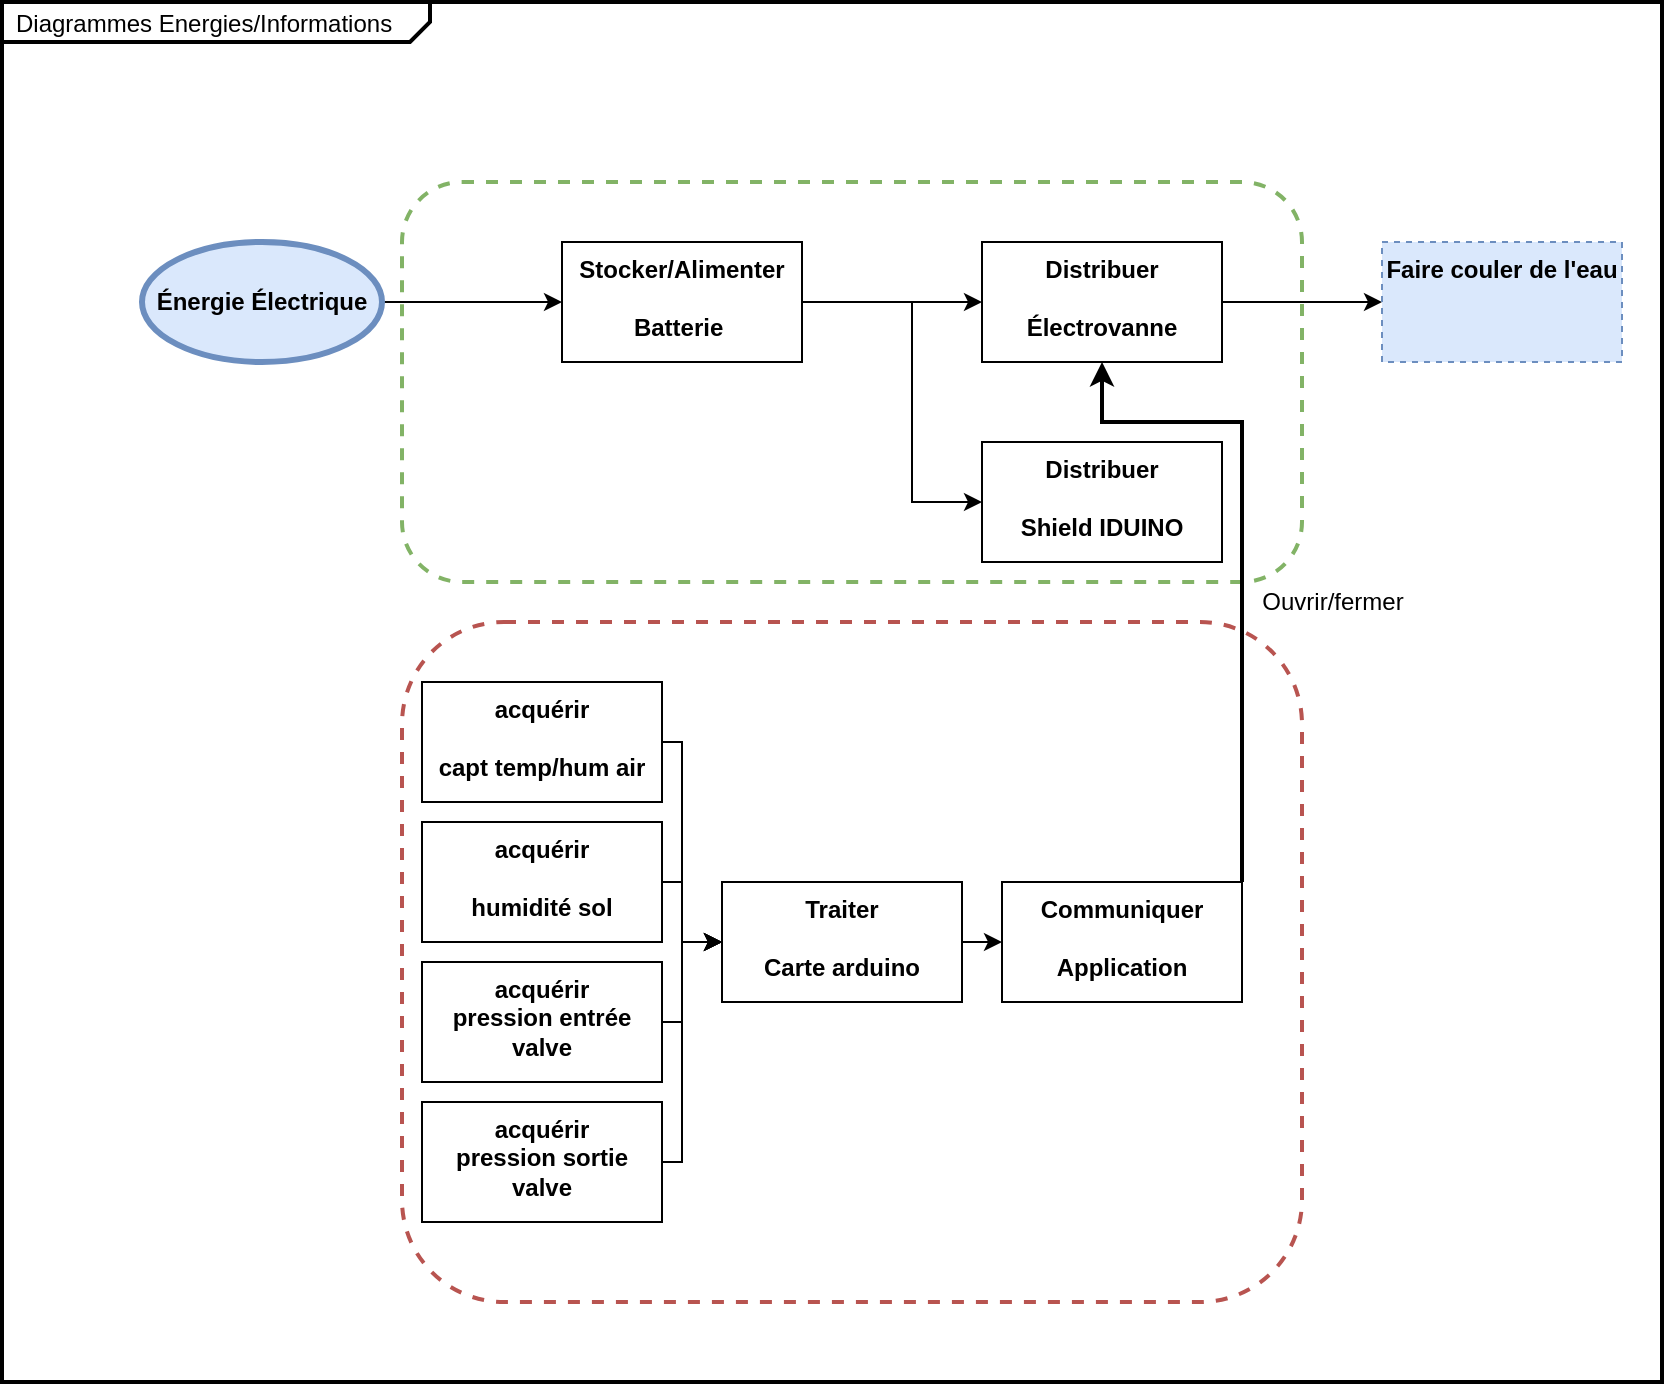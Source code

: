 <mxfile version="14.5.1" type="github">
  <diagram id="_HG9UhCbACeFY6xR2h-d" name="Page-1">
    <mxGraphModel dx="2249" dy="735" grid="1" gridSize="10" guides="1" tooltips="1" connect="1" arrows="1" fold="1" page="1" pageScale="1" pageWidth="827" pageHeight="1169" math="0" shadow="0">
      <root>
        <mxCell id="0" />
        <mxCell id="1" parent="0" />
        <mxCell id="1OpiZn_RMB7CZ_3JZA8x-75" value="&lt;p style=&quot;margin: 0px ; margin-top: 4px ; margin-left: 7px ; text-align: left&quot;&gt;Diagrammes Energies/Informations&lt;br&gt;&lt;/p&gt;" style="html=1;shape=mxgraph.sysml.package;overflow=fill;labelX=214;strokeWidth=2;align=center;fillColor=none;" parent="1" vertex="1">
          <mxGeometry x="-50" y="90" width="830" height="690" as="geometry" />
        </mxCell>
        <mxCell id="1OpiZn_RMB7CZ_3JZA8x-52" value="" style="shape=rect;rounded=1;html=1;whiteSpace=wrap;align=center;dashed=1;strokeWidth=2;strokeColor=#82b366;fillColor=none;" parent="1" vertex="1">
          <mxGeometry x="150" y="180" width="450" height="200" as="geometry" />
        </mxCell>
        <mxCell id="1OpiZn_RMB7CZ_3JZA8x-45" style="edgeStyle=orthogonalEdgeStyle;rounded=0;orthogonalLoop=1;jettySize=auto;html=1;" parent="1" source="1OpiZn_RMB7CZ_3JZA8x-43" target="1OpiZn_RMB7CZ_3JZA8x-44" edge="1">
          <mxGeometry relative="1" as="geometry" />
        </mxCell>
        <mxCell id="1OpiZn_RMB7CZ_3JZA8x-43" value="Énergie Électrique" style="shape=ellipse;html=1;strokeWidth=3;fontStyle=1;whiteSpace=wrap;align=center;perimeter=ellipsePerimeter;fillColor=#dae8fc;strokeColor=#6c8ebf;" parent="1" vertex="1">
          <mxGeometry x="20" y="210" width="120" height="60" as="geometry" />
        </mxCell>
        <mxCell id="1OpiZn_RMB7CZ_3JZA8x-46" style="edgeStyle=orthogonalEdgeStyle;rounded=0;orthogonalLoop=1;jettySize=auto;html=1;exitX=1;exitY=0.5;exitDx=0;exitDy=0;" parent="1" source="1OpiZn_RMB7CZ_3JZA8x-44" edge="1">
          <mxGeometry relative="1" as="geometry">
            <mxPoint x="440" y="240" as="targetPoint" />
          </mxGeometry>
        </mxCell>
        <mxCell id="1OpiZn_RMB7CZ_3JZA8x-44" value="Stocker/Alimenter&lt;br&gt;&lt;br&gt;Batterie&amp;nbsp;" style="shape=rect;html=1;verticalAlign=top;fontStyle=1;whiteSpace=wrap;align=center;" parent="1" vertex="1">
          <mxGeometry x="230" y="210" width="120" height="60" as="geometry" />
        </mxCell>
        <mxCell id="1OpiZn_RMB7CZ_3JZA8x-48" style="edgeStyle=orthogonalEdgeStyle;rounded=0;orthogonalLoop=1;jettySize=auto;html=1;entryX=0;entryY=0.5;entryDx=0;entryDy=0;" parent="1" source="1OpiZn_RMB7CZ_3JZA8x-47" target="1OpiZn_RMB7CZ_3JZA8x-49" edge="1">
          <mxGeometry relative="1" as="geometry">
            <mxPoint x="680" y="240" as="targetPoint" />
          </mxGeometry>
        </mxCell>
        <mxCell id="1OpiZn_RMB7CZ_3JZA8x-47" value="Distribuer&lt;br&gt;&lt;br&gt;Électrovanne" style="shape=rect;html=1;verticalAlign=top;fontStyle=1;whiteSpace=wrap;align=center;" parent="1" vertex="1">
          <mxGeometry x="440" y="210" width="120" height="60" as="geometry" />
        </mxCell>
        <mxCell id="1OpiZn_RMB7CZ_3JZA8x-49" value="Faire couler de l&#39;eau" style="shape=rect;html=1;verticalAlign=top;fontStyle=1;whiteSpace=wrap;align=center;dashed=1;fillColor=#dae8fc;strokeColor=#6c8ebf;" parent="1" vertex="1">
          <mxGeometry x="640" y="210" width="120" height="60" as="geometry" />
        </mxCell>
        <mxCell id="1OpiZn_RMB7CZ_3JZA8x-53" value="Distribuer&lt;br&gt;&lt;br&gt;Shield IDUINO" style="shape=rect;html=1;verticalAlign=top;fontStyle=1;whiteSpace=wrap;align=center;" parent="1" vertex="1">
          <mxGeometry x="440" y="310" width="120" height="60" as="geometry" />
        </mxCell>
        <mxCell id="1OpiZn_RMB7CZ_3JZA8x-54" style="edgeStyle=orthogonalEdgeStyle;rounded=0;orthogonalLoop=1;jettySize=auto;html=1;exitX=1;exitY=0.5;exitDx=0;exitDy=0;entryX=0;entryY=0.5;entryDx=0;entryDy=0;" parent="1" source="1OpiZn_RMB7CZ_3JZA8x-44" target="1OpiZn_RMB7CZ_3JZA8x-53" edge="1">
          <mxGeometry relative="1" as="geometry">
            <mxPoint x="450" y="250" as="targetPoint" />
            <mxPoint x="360" y="250" as="sourcePoint" />
            <Array as="points">
              <mxPoint x="405" y="240" />
              <mxPoint x="405" y="340" />
            </Array>
          </mxGeometry>
        </mxCell>
        <mxCell id="1OpiZn_RMB7CZ_3JZA8x-55" value="" style="shape=rect;rounded=1;html=1;whiteSpace=wrap;align=center;dashed=1;strokeWidth=2;strokeColor=#b85450;fillColor=none;" parent="1" vertex="1">
          <mxGeometry x="150" y="400" width="450" height="340" as="geometry" />
        </mxCell>
        <mxCell id="1OpiZn_RMB7CZ_3JZA8x-62" style="edgeStyle=orthogonalEdgeStyle;rounded=0;orthogonalLoop=1;jettySize=auto;html=1;exitX=1;exitY=0.5;exitDx=0;exitDy=0;entryX=0;entryY=0.5;entryDx=0;entryDy=0;" parent="1" source="1OpiZn_RMB7CZ_3JZA8x-56" target="1OpiZn_RMB7CZ_3JZA8x-61" edge="1">
          <mxGeometry relative="1" as="geometry">
            <Array as="points">
              <mxPoint x="290" y="460" />
              <mxPoint x="290" y="560" />
            </Array>
          </mxGeometry>
        </mxCell>
        <mxCell id="1OpiZn_RMB7CZ_3JZA8x-56" value="acquérir&lt;br&gt;&lt;br&gt;capt temp/hum air" style="shape=rect;html=1;verticalAlign=top;fontStyle=1;whiteSpace=wrap;align=center;" parent="1" vertex="1">
          <mxGeometry x="160" y="430" width="120" height="60" as="geometry" />
        </mxCell>
        <mxCell id="1OpiZn_RMB7CZ_3JZA8x-63" style="edgeStyle=orthogonalEdgeStyle;rounded=0;orthogonalLoop=1;jettySize=auto;html=1;exitX=1;exitY=0.5;exitDx=0;exitDy=0;" parent="1" source="1OpiZn_RMB7CZ_3JZA8x-57" edge="1">
          <mxGeometry relative="1" as="geometry">
            <mxPoint x="310" y="560" as="targetPoint" />
            <Array as="points">
              <mxPoint x="290" y="530" />
              <mxPoint x="290" y="560" />
            </Array>
          </mxGeometry>
        </mxCell>
        <mxCell id="1OpiZn_RMB7CZ_3JZA8x-57" value="acquérir&lt;br&gt;&lt;br&gt;humidité sol" style="shape=rect;html=1;verticalAlign=top;fontStyle=1;whiteSpace=wrap;align=center;" parent="1" vertex="1">
          <mxGeometry x="160" y="500" width="120" height="60" as="geometry" />
        </mxCell>
        <mxCell id="1OpiZn_RMB7CZ_3JZA8x-64" style="edgeStyle=orthogonalEdgeStyle;rounded=0;orthogonalLoop=1;jettySize=auto;html=1;exitX=1;exitY=0.5;exitDx=0;exitDy=0;" parent="1" source="1OpiZn_RMB7CZ_3JZA8x-58" target="1OpiZn_RMB7CZ_3JZA8x-61" edge="1">
          <mxGeometry relative="1" as="geometry">
            <Array as="points">
              <mxPoint x="290" y="600" />
              <mxPoint x="290" y="560" />
            </Array>
          </mxGeometry>
        </mxCell>
        <mxCell id="1OpiZn_RMB7CZ_3JZA8x-58" value="acquérir&lt;br&gt;pression entrée valve" style="shape=rect;html=1;verticalAlign=top;fontStyle=1;whiteSpace=wrap;align=center;" parent="1" vertex="1">
          <mxGeometry x="160" y="570" width="120" height="60" as="geometry" />
        </mxCell>
        <mxCell id="1OpiZn_RMB7CZ_3JZA8x-65" style="edgeStyle=orthogonalEdgeStyle;rounded=0;orthogonalLoop=1;jettySize=auto;html=1;exitX=1;exitY=0.5;exitDx=0;exitDy=0;entryX=0;entryY=0.5;entryDx=0;entryDy=0;" parent="1" source="1OpiZn_RMB7CZ_3JZA8x-60" target="1OpiZn_RMB7CZ_3JZA8x-61" edge="1">
          <mxGeometry relative="1" as="geometry">
            <Array as="points">
              <mxPoint x="290" y="670" />
              <mxPoint x="290" y="560" />
            </Array>
          </mxGeometry>
        </mxCell>
        <mxCell id="1OpiZn_RMB7CZ_3JZA8x-60" value="acquérir&lt;br&gt;pression sortie valve" style="shape=rect;html=1;verticalAlign=top;fontStyle=1;whiteSpace=wrap;align=center;" parent="1" vertex="1">
          <mxGeometry x="160" y="640" width="120" height="60" as="geometry" />
        </mxCell>
        <mxCell id="1OpiZn_RMB7CZ_3JZA8x-69" style="edgeStyle=orthogonalEdgeStyle;rounded=0;orthogonalLoop=1;jettySize=auto;html=1;exitX=1;exitY=0.5;exitDx=0;exitDy=0;entryX=0;entryY=0.5;entryDx=0;entryDy=0;strokeWidth=1;" parent="1" source="1OpiZn_RMB7CZ_3JZA8x-61" target="1OpiZn_RMB7CZ_3JZA8x-66" edge="1">
          <mxGeometry relative="1" as="geometry" />
        </mxCell>
        <mxCell id="1OpiZn_RMB7CZ_3JZA8x-61" value="Traiter&lt;br&gt;&lt;br&gt;Carte arduino" style="shape=rect;html=1;verticalAlign=top;fontStyle=1;whiteSpace=wrap;align=center;" parent="1" vertex="1">
          <mxGeometry x="310" y="530" width="120" height="60" as="geometry" />
        </mxCell>
        <mxCell id="1OpiZn_RMB7CZ_3JZA8x-67" style="edgeStyle=orthogonalEdgeStyle;rounded=0;orthogonalLoop=1;jettySize=auto;html=1;exitX=1;exitY=0;exitDx=0;exitDy=0;strokeWidth=2;" parent="1" source="1OpiZn_RMB7CZ_3JZA8x-66" target="1OpiZn_RMB7CZ_3JZA8x-47" edge="1">
          <mxGeometry relative="1" as="geometry">
            <Array as="points">
              <mxPoint x="570" y="300" />
              <mxPoint x="500" y="300" />
            </Array>
          </mxGeometry>
        </mxCell>
        <mxCell id="1OpiZn_RMB7CZ_3JZA8x-66" value="Communiquer&lt;br&gt;&lt;br&gt;Application" style="shape=rect;html=1;verticalAlign=top;fontStyle=1;whiteSpace=wrap;align=center;" parent="1" vertex="1">
          <mxGeometry x="450" y="530" width="120" height="60" as="geometry" />
        </mxCell>
        <mxCell id="1OpiZn_RMB7CZ_3JZA8x-68" value="Ouvrir/fermer" style="text;html=1;align=center;verticalAlign=middle;resizable=0;points=[];autosize=1;" parent="1" vertex="1">
          <mxGeometry x="570" y="380" width="90" height="20" as="geometry" />
        </mxCell>
      </root>
    </mxGraphModel>
  </diagram>
</mxfile>
